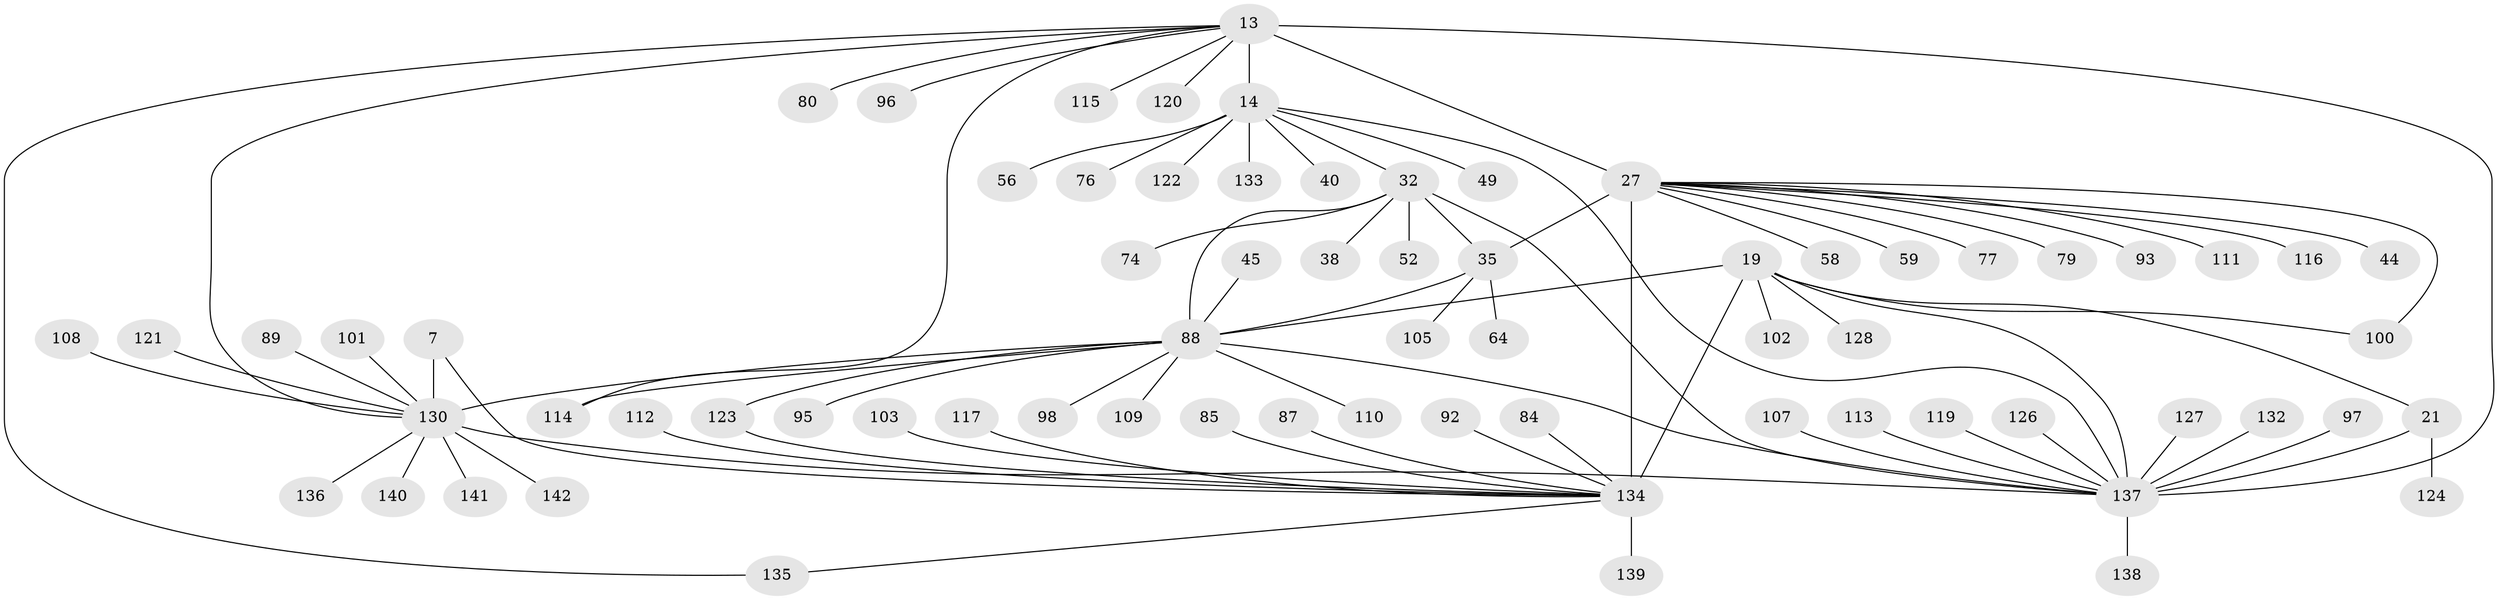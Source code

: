 // original degree distribution, {10: 0.035211267605633804, 6: 0.014084507042253521, 8: 0.056338028169014086, 9: 0.07042253521126761, 7: 0.02112676056338028, 11: 0.028169014084507043, 20: 0.007042253521126761, 13: 0.007042253521126761, 12: 0.007042253521126761, 1: 0.5704225352112676, 3: 0.035211267605633804, 2: 0.14084507042253522, 4: 0.007042253521126761}
// Generated by graph-tools (version 1.1) at 2025/55/03/09/25 04:55:09]
// undirected, 71 vertices, 85 edges
graph export_dot {
graph [start="1"]
  node [color=gray90,style=filled];
  7 [super="+2"];
  13 [super="+8+12"];
  14 [super="+11+10"];
  19 [super="+17"];
  21 [super="+18"];
  27 [super="+24+25"];
  32 [super="+29"];
  35 [super="+31"];
  38;
  40;
  44;
  45;
  49;
  52;
  56;
  58;
  59;
  64;
  74;
  76;
  77;
  79;
  80;
  84;
  85 [super="+55"];
  87;
  88 [super="+72+78+37+42+43"];
  89;
  92;
  93;
  95;
  96;
  97;
  98;
  100 [super="+75"];
  101;
  102 [super="+66"];
  103;
  105;
  107;
  108 [super="+99"];
  109;
  110;
  111;
  112;
  113;
  114;
  115;
  116;
  117;
  119;
  120;
  121 [super="+73"];
  122 [super="+118"];
  123 [super="+50"];
  124;
  126 [super="+83"];
  127;
  128;
  130 [super="+91+5+6+60+68+69"];
  132;
  133;
  134 [super="+28+46+51+54"];
  135 [super="+125"];
  136;
  137 [super="+70+94+86+65+131+71+81+106+20+41+57+61+62+90"];
  138;
  139;
  140;
  141 [super="+129"];
  142;
  7 -- 134;
  7 -- 130 [weight=10];
  13 -- 14 [weight=12];
  13 -- 115;
  13 -- 96;
  13 -- 120;
  13 -- 137 [weight=3];
  13 -- 135;
  13 -- 80;
  13 -- 114;
  13 -- 27;
  13 -- 130;
  14 -- 49;
  14 -- 32;
  14 -- 122;
  14 -- 137;
  14 -- 133;
  14 -- 40;
  14 -- 56;
  14 -- 76;
  19 -- 21 [weight=4];
  19 -- 128;
  19 -- 88;
  19 -- 100;
  19 -- 102;
  19 -- 137 [weight=6];
  19 -- 134;
  21 -- 124;
  21 -- 137 [weight=6];
  27 -- 58;
  27 -- 79;
  27 -- 111;
  27 -- 116;
  27 -- 59;
  27 -- 93;
  27 -- 134 [weight=12];
  27 -- 35;
  27 -- 100;
  27 -- 77;
  27 -- 44;
  32 -- 35 [weight=4];
  32 -- 38;
  32 -- 52;
  32 -- 74;
  32 -- 137 [weight=2];
  32 -- 88 [weight=6];
  35 -- 105;
  35 -- 64;
  35 -- 88 [weight=6];
  45 -- 88;
  84 -- 134;
  85 -- 134;
  87 -- 134;
  88 -- 98;
  88 -- 137;
  88 -- 109;
  88 -- 110;
  88 -- 114;
  88 -- 123;
  88 -- 95;
  88 -- 130;
  89 -- 130;
  92 -- 134;
  97 -- 137;
  101 -- 130;
  103 -- 134;
  107 -- 137;
  108 -- 130;
  112 -- 134;
  113 -- 137;
  117 -- 134;
  119 -- 137;
  121 -- 130;
  123 -- 134;
  126 -- 137;
  127 -- 137;
  130 -- 136;
  130 -- 137 [weight=2];
  130 -- 141;
  130 -- 140;
  130 -- 142;
  132 -- 137;
  134 -- 135;
  134 -- 139;
  137 -- 138;
}
